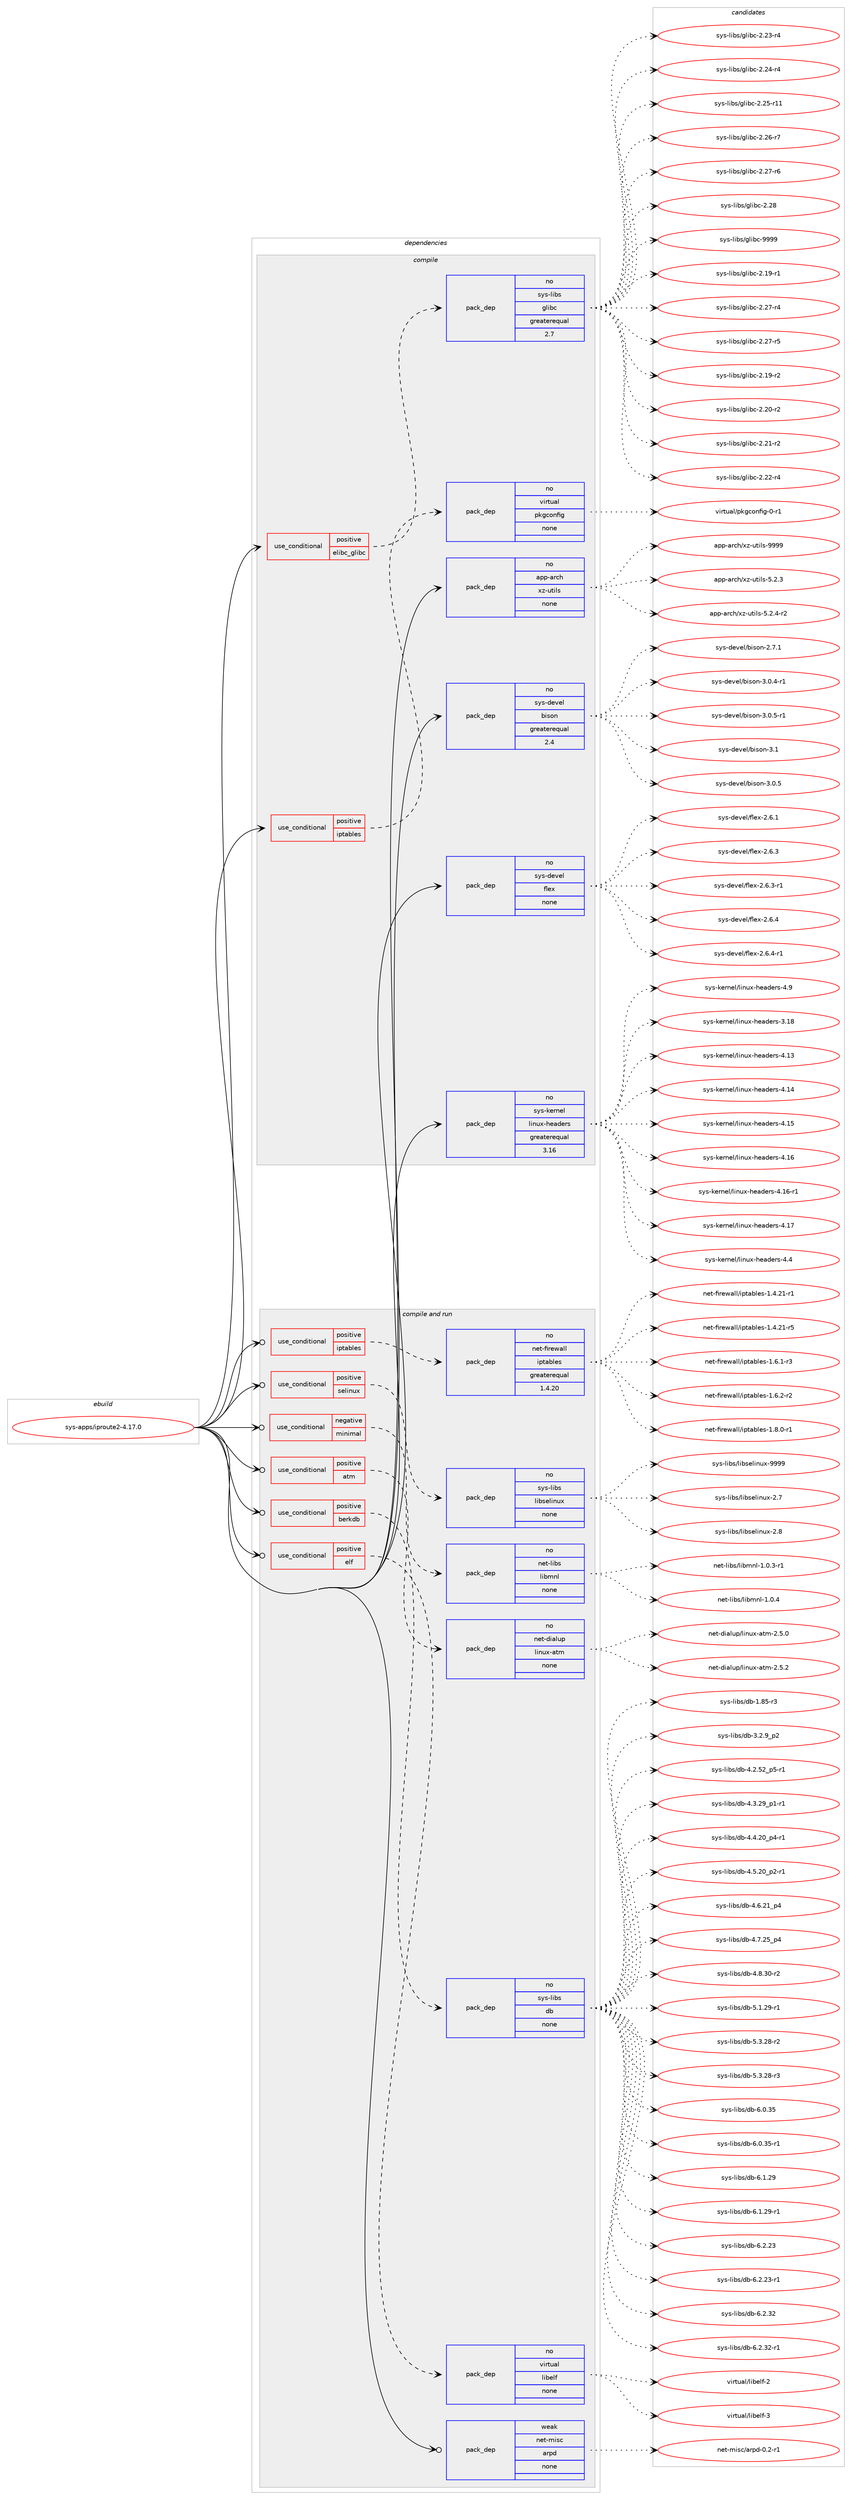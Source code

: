 digraph prolog {

# *************
# Graph options
# *************

newrank=true;
concentrate=true;
compound=true;
graph [rankdir=LR,fontname=Helvetica,fontsize=10,ranksep=1.5];#, ranksep=2.5, nodesep=0.2];
edge  [arrowhead=vee];
node  [fontname=Helvetica,fontsize=10];

# **********
# The ebuild
# **********

subgraph cluster_leftcol {
color=gray;
rank=same;
label=<<i>ebuild</i>>;
id [label="sys-apps/iproute2-4.17.0", color=red, width=4, href="../sys-apps/iproute2-4.17.0.svg"];
}

# ****************
# The dependencies
# ****************

subgraph cluster_midcol {
color=gray;
label=<<i>dependencies</i>>;
subgraph cluster_compile {
fillcolor="#eeeeee";
style=filled;
label=<<i>compile</i>>;
subgraph cond4328 {
dependency13964 [label=<<TABLE BORDER="0" CELLBORDER="1" CELLSPACING="0" CELLPADDING="4"><TR><TD ROWSPAN="3" CELLPADDING="10">use_conditional</TD></TR><TR><TD>positive</TD></TR><TR><TD>elibc_glibc</TD></TR></TABLE>>, shape=none, color=red];
subgraph pack9390 {
dependency13965 [label=<<TABLE BORDER="0" CELLBORDER="1" CELLSPACING="0" CELLPADDING="4" WIDTH="220"><TR><TD ROWSPAN="6" CELLPADDING="30">pack_dep</TD></TR><TR><TD WIDTH="110">no</TD></TR><TR><TD>sys-libs</TD></TR><TR><TD>glibc</TD></TR><TR><TD>greaterequal</TD></TR><TR><TD>2.7</TD></TR></TABLE>>, shape=none, color=blue];
}
dependency13964:e -> dependency13965:w [weight=20,style="dashed",arrowhead="vee"];
}
id:e -> dependency13964:w [weight=20,style="solid",arrowhead="vee"];
subgraph cond4329 {
dependency13966 [label=<<TABLE BORDER="0" CELLBORDER="1" CELLSPACING="0" CELLPADDING="4"><TR><TD ROWSPAN="3" CELLPADDING="10">use_conditional</TD></TR><TR><TD>positive</TD></TR><TR><TD>iptables</TD></TR></TABLE>>, shape=none, color=red];
subgraph pack9391 {
dependency13967 [label=<<TABLE BORDER="0" CELLBORDER="1" CELLSPACING="0" CELLPADDING="4" WIDTH="220"><TR><TD ROWSPAN="6" CELLPADDING="30">pack_dep</TD></TR><TR><TD WIDTH="110">no</TD></TR><TR><TD>virtual</TD></TR><TR><TD>pkgconfig</TD></TR><TR><TD>none</TD></TR><TR><TD></TD></TR></TABLE>>, shape=none, color=blue];
}
dependency13966:e -> dependency13967:w [weight=20,style="dashed",arrowhead="vee"];
}
id:e -> dependency13966:w [weight=20,style="solid",arrowhead="vee"];
subgraph pack9392 {
dependency13968 [label=<<TABLE BORDER="0" CELLBORDER="1" CELLSPACING="0" CELLPADDING="4" WIDTH="220"><TR><TD ROWSPAN="6" CELLPADDING="30">pack_dep</TD></TR><TR><TD WIDTH="110">no</TD></TR><TR><TD>app-arch</TD></TR><TR><TD>xz-utils</TD></TR><TR><TD>none</TD></TR><TR><TD></TD></TR></TABLE>>, shape=none, color=blue];
}
id:e -> dependency13968:w [weight=20,style="solid",arrowhead="vee"];
subgraph pack9393 {
dependency13969 [label=<<TABLE BORDER="0" CELLBORDER="1" CELLSPACING="0" CELLPADDING="4" WIDTH="220"><TR><TD ROWSPAN="6" CELLPADDING="30">pack_dep</TD></TR><TR><TD WIDTH="110">no</TD></TR><TR><TD>sys-devel</TD></TR><TR><TD>bison</TD></TR><TR><TD>greaterequal</TD></TR><TR><TD>2.4</TD></TR></TABLE>>, shape=none, color=blue];
}
id:e -> dependency13969:w [weight=20,style="solid",arrowhead="vee"];
subgraph pack9394 {
dependency13970 [label=<<TABLE BORDER="0" CELLBORDER="1" CELLSPACING="0" CELLPADDING="4" WIDTH="220"><TR><TD ROWSPAN="6" CELLPADDING="30">pack_dep</TD></TR><TR><TD WIDTH="110">no</TD></TR><TR><TD>sys-devel</TD></TR><TR><TD>flex</TD></TR><TR><TD>none</TD></TR><TR><TD></TD></TR></TABLE>>, shape=none, color=blue];
}
id:e -> dependency13970:w [weight=20,style="solid",arrowhead="vee"];
subgraph pack9395 {
dependency13971 [label=<<TABLE BORDER="0" CELLBORDER="1" CELLSPACING="0" CELLPADDING="4" WIDTH="220"><TR><TD ROWSPAN="6" CELLPADDING="30">pack_dep</TD></TR><TR><TD WIDTH="110">no</TD></TR><TR><TD>sys-kernel</TD></TR><TR><TD>linux-headers</TD></TR><TR><TD>greaterequal</TD></TR><TR><TD>3.16</TD></TR></TABLE>>, shape=none, color=blue];
}
id:e -> dependency13971:w [weight=20,style="solid",arrowhead="vee"];
}
subgraph cluster_compileandrun {
fillcolor="#eeeeee";
style=filled;
label=<<i>compile and run</i>>;
subgraph cond4330 {
dependency13972 [label=<<TABLE BORDER="0" CELLBORDER="1" CELLSPACING="0" CELLPADDING="4"><TR><TD ROWSPAN="3" CELLPADDING="10">use_conditional</TD></TR><TR><TD>negative</TD></TR><TR><TD>minimal</TD></TR></TABLE>>, shape=none, color=red];
subgraph pack9396 {
dependency13973 [label=<<TABLE BORDER="0" CELLBORDER="1" CELLSPACING="0" CELLPADDING="4" WIDTH="220"><TR><TD ROWSPAN="6" CELLPADDING="30">pack_dep</TD></TR><TR><TD WIDTH="110">no</TD></TR><TR><TD>net-libs</TD></TR><TR><TD>libmnl</TD></TR><TR><TD>none</TD></TR><TR><TD></TD></TR></TABLE>>, shape=none, color=blue];
}
dependency13972:e -> dependency13973:w [weight=20,style="dashed",arrowhead="vee"];
}
id:e -> dependency13972:w [weight=20,style="solid",arrowhead="odotvee"];
subgraph cond4331 {
dependency13974 [label=<<TABLE BORDER="0" CELLBORDER="1" CELLSPACING="0" CELLPADDING="4"><TR><TD ROWSPAN="3" CELLPADDING="10">use_conditional</TD></TR><TR><TD>positive</TD></TR><TR><TD>atm</TD></TR></TABLE>>, shape=none, color=red];
subgraph pack9397 {
dependency13975 [label=<<TABLE BORDER="0" CELLBORDER="1" CELLSPACING="0" CELLPADDING="4" WIDTH="220"><TR><TD ROWSPAN="6" CELLPADDING="30">pack_dep</TD></TR><TR><TD WIDTH="110">no</TD></TR><TR><TD>net-dialup</TD></TR><TR><TD>linux-atm</TD></TR><TR><TD>none</TD></TR><TR><TD></TD></TR></TABLE>>, shape=none, color=blue];
}
dependency13974:e -> dependency13975:w [weight=20,style="dashed",arrowhead="vee"];
}
id:e -> dependency13974:w [weight=20,style="solid",arrowhead="odotvee"];
subgraph cond4332 {
dependency13976 [label=<<TABLE BORDER="0" CELLBORDER="1" CELLSPACING="0" CELLPADDING="4"><TR><TD ROWSPAN="3" CELLPADDING="10">use_conditional</TD></TR><TR><TD>positive</TD></TR><TR><TD>berkdb</TD></TR></TABLE>>, shape=none, color=red];
subgraph pack9398 {
dependency13977 [label=<<TABLE BORDER="0" CELLBORDER="1" CELLSPACING="0" CELLPADDING="4" WIDTH="220"><TR><TD ROWSPAN="6" CELLPADDING="30">pack_dep</TD></TR><TR><TD WIDTH="110">no</TD></TR><TR><TD>sys-libs</TD></TR><TR><TD>db</TD></TR><TR><TD>none</TD></TR><TR><TD></TD></TR></TABLE>>, shape=none, color=blue];
}
dependency13976:e -> dependency13977:w [weight=20,style="dashed",arrowhead="vee"];
}
id:e -> dependency13976:w [weight=20,style="solid",arrowhead="odotvee"];
subgraph cond4333 {
dependency13978 [label=<<TABLE BORDER="0" CELLBORDER="1" CELLSPACING="0" CELLPADDING="4"><TR><TD ROWSPAN="3" CELLPADDING="10">use_conditional</TD></TR><TR><TD>positive</TD></TR><TR><TD>elf</TD></TR></TABLE>>, shape=none, color=red];
subgraph pack9399 {
dependency13979 [label=<<TABLE BORDER="0" CELLBORDER="1" CELLSPACING="0" CELLPADDING="4" WIDTH="220"><TR><TD ROWSPAN="6" CELLPADDING="30">pack_dep</TD></TR><TR><TD WIDTH="110">no</TD></TR><TR><TD>virtual</TD></TR><TR><TD>libelf</TD></TR><TR><TD>none</TD></TR><TR><TD></TD></TR></TABLE>>, shape=none, color=blue];
}
dependency13978:e -> dependency13979:w [weight=20,style="dashed",arrowhead="vee"];
}
id:e -> dependency13978:w [weight=20,style="solid",arrowhead="odotvee"];
subgraph cond4334 {
dependency13980 [label=<<TABLE BORDER="0" CELLBORDER="1" CELLSPACING="0" CELLPADDING="4"><TR><TD ROWSPAN="3" CELLPADDING="10">use_conditional</TD></TR><TR><TD>positive</TD></TR><TR><TD>iptables</TD></TR></TABLE>>, shape=none, color=red];
subgraph pack9400 {
dependency13981 [label=<<TABLE BORDER="0" CELLBORDER="1" CELLSPACING="0" CELLPADDING="4" WIDTH="220"><TR><TD ROWSPAN="6" CELLPADDING="30">pack_dep</TD></TR><TR><TD WIDTH="110">no</TD></TR><TR><TD>net-firewall</TD></TR><TR><TD>iptables</TD></TR><TR><TD>greaterequal</TD></TR><TR><TD>1.4.20</TD></TR></TABLE>>, shape=none, color=blue];
}
dependency13980:e -> dependency13981:w [weight=20,style="dashed",arrowhead="vee"];
}
id:e -> dependency13980:w [weight=20,style="solid",arrowhead="odotvee"];
subgraph cond4335 {
dependency13982 [label=<<TABLE BORDER="0" CELLBORDER="1" CELLSPACING="0" CELLPADDING="4"><TR><TD ROWSPAN="3" CELLPADDING="10">use_conditional</TD></TR><TR><TD>positive</TD></TR><TR><TD>selinux</TD></TR></TABLE>>, shape=none, color=red];
subgraph pack9401 {
dependency13983 [label=<<TABLE BORDER="0" CELLBORDER="1" CELLSPACING="0" CELLPADDING="4" WIDTH="220"><TR><TD ROWSPAN="6" CELLPADDING="30">pack_dep</TD></TR><TR><TD WIDTH="110">no</TD></TR><TR><TD>sys-libs</TD></TR><TR><TD>libselinux</TD></TR><TR><TD>none</TD></TR><TR><TD></TD></TR></TABLE>>, shape=none, color=blue];
}
dependency13982:e -> dependency13983:w [weight=20,style="dashed",arrowhead="vee"];
}
id:e -> dependency13982:w [weight=20,style="solid",arrowhead="odotvee"];
subgraph pack9402 {
dependency13984 [label=<<TABLE BORDER="0" CELLBORDER="1" CELLSPACING="0" CELLPADDING="4" WIDTH="220"><TR><TD ROWSPAN="6" CELLPADDING="30">pack_dep</TD></TR><TR><TD WIDTH="110">weak</TD></TR><TR><TD>net-misc</TD></TR><TR><TD>arpd</TD></TR><TR><TD>none</TD></TR><TR><TD></TD></TR></TABLE>>, shape=none, color=blue];
}
id:e -> dependency13984:w [weight=20,style="solid",arrowhead="odotvee"];
}
subgraph cluster_run {
fillcolor="#eeeeee";
style=filled;
label=<<i>run</i>>;
}
}

# **************
# The candidates
# **************

subgraph cluster_choices {
rank=same;
color=gray;
label=<<i>candidates</i>>;

subgraph choice9390 {
color=black;
nodesep=1;
choice115121115451081059811547103108105989945504649574511449 [label="sys-libs/glibc-2.19-r1", color=red, width=4,href="../sys-libs/glibc-2.19-r1.svg"];
choice115121115451081059811547103108105989945504650554511452 [label="sys-libs/glibc-2.27-r4", color=red, width=4,href="../sys-libs/glibc-2.27-r4.svg"];
choice115121115451081059811547103108105989945504650554511453 [label="sys-libs/glibc-2.27-r5", color=red, width=4,href="../sys-libs/glibc-2.27-r5.svg"];
choice115121115451081059811547103108105989945504649574511450 [label="sys-libs/glibc-2.19-r2", color=red, width=4,href="../sys-libs/glibc-2.19-r2.svg"];
choice115121115451081059811547103108105989945504650484511450 [label="sys-libs/glibc-2.20-r2", color=red, width=4,href="../sys-libs/glibc-2.20-r2.svg"];
choice115121115451081059811547103108105989945504650494511450 [label="sys-libs/glibc-2.21-r2", color=red, width=4,href="../sys-libs/glibc-2.21-r2.svg"];
choice115121115451081059811547103108105989945504650504511452 [label="sys-libs/glibc-2.22-r4", color=red, width=4,href="../sys-libs/glibc-2.22-r4.svg"];
choice115121115451081059811547103108105989945504650514511452 [label="sys-libs/glibc-2.23-r4", color=red, width=4,href="../sys-libs/glibc-2.23-r4.svg"];
choice115121115451081059811547103108105989945504650524511452 [label="sys-libs/glibc-2.24-r4", color=red, width=4,href="../sys-libs/glibc-2.24-r4.svg"];
choice11512111545108105981154710310810598994550465053451144949 [label="sys-libs/glibc-2.25-r11", color=red, width=4,href="../sys-libs/glibc-2.25-r11.svg"];
choice115121115451081059811547103108105989945504650544511455 [label="sys-libs/glibc-2.26-r7", color=red, width=4,href="../sys-libs/glibc-2.26-r7.svg"];
choice115121115451081059811547103108105989945504650554511454 [label="sys-libs/glibc-2.27-r6", color=red, width=4,href="../sys-libs/glibc-2.27-r6.svg"];
choice11512111545108105981154710310810598994550465056 [label="sys-libs/glibc-2.28", color=red, width=4,href="../sys-libs/glibc-2.28.svg"];
choice11512111545108105981154710310810598994557575757 [label="sys-libs/glibc-9999", color=red, width=4,href="../sys-libs/glibc-9999.svg"];
dependency13965:e -> choice115121115451081059811547103108105989945504649574511449:w [style=dotted,weight="100"];
dependency13965:e -> choice115121115451081059811547103108105989945504650554511452:w [style=dotted,weight="100"];
dependency13965:e -> choice115121115451081059811547103108105989945504650554511453:w [style=dotted,weight="100"];
dependency13965:e -> choice115121115451081059811547103108105989945504649574511450:w [style=dotted,weight="100"];
dependency13965:e -> choice115121115451081059811547103108105989945504650484511450:w [style=dotted,weight="100"];
dependency13965:e -> choice115121115451081059811547103108105989945504650494511450:w [style=dotted,weight="100"];
dependency13965:e -> choice115121115451081059811547103108105989945504650504511452:w [style=dotted,weight="100"];
dependency13965:e -> choice115121115451081059811547103108105989945504650514511452:w [style=dotted,weight="100"];
dependency13965:e -> choice115121115451081059811547103108105989945504650524511452:w [style=dotted,weight="100"];
dependency13965:e -> choice11512111545108105981154710310810598994550465053451144949:w [style=dotted,weight="100"];
dependency13965:e -> choice115121115451081059811547103108105989945504650544511455:w [style=dotted,weight="100"];
dependency13965:e -> choice115121115451081059811547103108105989945504650554511454:w [style=dotted,weight="100"];
dependency13965:e -> choice11512111545108105981154710310810598994550465056:w [style=dotted,weight="100"];
dependency13965:e -> choice11512111545108105981154710310810598994557575757:w [style=dotted,weight="100"];
}
subgraph choice9391 {
color=black;
nodesep=1;
choice11810511411611797108471121071039911111010210510345484511449 [label="virtual/pkgconfig-0-r1", color=red, width=4,href="../virtual/pkgconfig-0-r1.svg"];
dependency13967:e -> choice11810511411611797108471121071039911111010210510345484511449:w [style=dotted,weight="100"];
}
subgraph choice9392 {
color=black;
nodesep=1;
choice971121124597114991044712012245117116105108115455346504651 [label="app-arch/xz-utils-5.2.3", color=red, width=4,href="../app-arch/xz-utils-5.2.3.svg"];
choice9711211245971149910447120122451171161051081154553465046524511450 [label="app-arch/xz-utils-5.2.4-r2", color=red, width=4,href="../app-arch/xz-utils-5.2.4-r2.svg"];
choice9711211245971149910447120122451171161051081154557575757 [label="app-arch/xz-utils-9999", color=red, width=4,href="../app-arch/xz-utils-9999.svg"];
dependency13968:e -> choice971121124597114991044712012245117116105108115455346504651:w [style=dotted,weight="100"];
dependency13968:e -> choice9711211245971149910447120122451171161051081154553465046524511450:w [style=dotted,weight="100"];
dependency13968:e -> choice9711211245971149910447120122451171161051081154557575757:w [style=dotted,weight="100"];
}
subgraph choice9393 {
color=black;
nodesep=1;
choice115121115451001011181011084798105115111110455146484653 [label="sys-devel/bison-3.0.5", color=red, width=4,href="../sys-devel/bison-3.0.5.svg"];
choice115121115451001011181011084798105115111110455046554649 [label="sys-devel/bison-2.7.1", color=red, width=4,href="../sys-devel/bison-2.7.1.svg"];
choice1151211154510010111810110847981051151111104551464846524511449 [label="sys-devel/bison-3.0.4-r1", color=red, width=4,href="../sys-devel/bison-3.0.4-r1.svg"];
choice1151211154510010111810110847981051151111104551464846534511449 [label="sys-devel/bison-3.0.5-r1", color=red, width=4,href="../sys-devel/bison-3.0.5-r1.svg"];
choice11512111545100101118101108479810511511111045514649 [label="sys-devel/bison-3.1", color=red, width=4,href="../sys-devel/bison-3.1.svg"];
dependency13969:e -> choice115121115451001011181011084798105115111110455146484653:w [style=dotted,weight="100"];
dependency13969:e -> choice115121115451001011181011084798105115111110455046554649:w [style=dotted,weight="100"];
dependency13969:e -> choice1151211154510010111810110847981051151111104551464846524511449:w [style=dotted,weight="100"];
dependency13969:e -> choice1151211154510010111810110847981051151111104551464846534511449:w [style=dotted,weight="100"];
dependency13969:e -> choice11512111545100101118101108479810511511111045514649:w [style=dotted,weight="100"];
}
subgraph choice9394 {
color=black;
nodesep=1;
choice1151211154510010111810110847102108101120455046544649 [label="sys-devel/flex-2.6.1", color=red, width=4,href="../sys-devel/flex-2.6.1.svg"];
choice1151211154510010111810110847102108101120455046544651 [label="sys-devel/flex-2.6.3", color=red, width=4,href="../sys-devel/flex-2.6.3.svg"];
choice11512111545100101118101108471021081011204550465446514511449 [label="sys-devel/flex-2.6.3-r1", color=red, width=4,href="../sys-devel/flex-2.6.3-r1.svg"];
choice1151211154510010111810110847102108101120455046544652 [label="sys-devel/flex-2.6.4", color=red, width=4,href="../sys-devel/flex-2.6.4.svg"];
choice11512111545100101118101108471021081011204550465446524511449 [label="sys-devel/flex-2.6.4-r1", color=red, width=4,href="../sys-devel/flex-2.6.4-r1.svg"];
dependency13970:e -> choice1151211154510010111810110847102108101120455046544649:w [style=dotted,weight="100"];
dependency13970:e -> choice1151211154510010111810110847102108101120455046544651:w [style=dotted,weight="100"];
dependency13970:e -> choice11512111545100101118101108471021081011204550465446514511449:w [style=dotted,weight="100"];
dependency13970:e -> choice1151211154510010111810110847102108101120455046544652:w [style=dotted,weight="100"];
dependency13970:e -> choice11512111545100101118101108471021081011204550465446524511449:w [style=dotted,weight="100"];
}
subgraph choice9395 {
color=black;
nodesep=1;
choice115121115451071011141101011084710810511011712045104101971001011141154551464956 [label="sys-kernel/linux-headers-3.18", color=red, width=4,href="../sys-kernel/linux-headers-3.18.svg"];
choice115121115451071011141101011084710810511011712045104101971001011141154552464951 [label="sys-kernel/linux-headers-4.13", color=red, width=4,href="../sys-kernel/linux-headers-4.13.svg"];
choice115121115451071011141101011084710810511011712045104101971001011141154552464952 [label="sys-kernel/linux-headers-4.14", color=red, width=4,href="../sys-kernel/linux-headers-4.14.svg"];
choice115121115451071011141101011084710810511011712045104101971001011141154552464953 [label="sys-kernel/linux-headers-4.15", color=red, width=4,href="../sys-kernel/linux-headers-4.15.svg"];
choice115121115451071011141101011084710810511011712045104101971001011141154552464954 [label="sys-kernel/linux-headers-4.16", color=red, width=4,href="../sys-kernel/linux-headers-4.16.svg"];
choice1151211154510710111411010110847108105110117120451041019710010111411545524649544511449 [label="sys-kernel/linux-headers-4.16-r1", color=red, width=4,href="../sys-kernel/linux-headers-4.16-r1.svg"];
choice115121115451071011141101011084710810511011712045104101971001011141154552464955 [label="sys-kernel/linux-headers-4.17", color=red, width=4,href="../sys-kernel/linux-headers-4.17.svg"];
choice1151211154510710111411010110847108105110117120451041019710010111411545524652 [label="sys-kernel/linux-headers-4.4", color=red, width=4,href="../sys-kernel/linux-headers-4.4.svg"];
choice1151211154510710111411010110847108105110117120451041019710010111411545524657 [label="sys-kernel/linux-headers-4.9", color=red, width=4,href="../sys-kernel/linux-headers-4.9.svg"];
dependency13971:e -> choice115121115451071011141101011084710810511011712045104101971001011141154551464956:w [style=dotted,weight="100"];
dependency13971:e -> choice115121115451071011141101011084710810511011712045104101971001011141154552464951:w [style=dotted,weight="100"];
dependency13971:e -> choice115121115451071011141101011084710810511011712045104101971001011141154552464952:w [style=dotted,weight="100"];
dependency13971:e -> choice115121115451071011141101011084710810511011712045104101971001011141154552464953:w [style=dotted,weight="100"];
dependency13971:e -> choice115121115451071011141101011084710810511011712045104101971001011141154552464954:w [style=dotted,weight="100"];
dependency13971:e -> choice1151211154510710111411010110847108105110117120451041019710010111411545524649544511449:w [style=dotted,weight="100"];
dependency13971:e -> choice115121115451071011141101011084710810511011712045104101971001011141154552464955:w [style=dotted,weight="100"];
dependency13971:e -> choice1151211154510710111411010110847108105110117120451041019710010111411545524652:w [style=dotted,weight="100"];
dependency13971:e -> choice1151211154510710111411010110847108105110117120451041019710010111411545524657:w [style=dotted,weight="100"];
}
subgraph choice9396 {
color=black;
nodesep=1;
choice110101116451081059811547108105981091101084549464846514511449 [label="net-libs/libmnl-1.0.3-r1", color=red, width=4,href="../net-libs/libmnl-1.0.3-r1.svg"];
choice11010111645108105981154710810598109110108454946484652 [label="net-libs/libmnl-1.0.4", color=red, width=4,href="../net-libs/libmnl-1.0.4.svg"];
dependency13973:e -> choice110101116451081059811547108105981091101084549464846514511449:w [style=dotted,weight="100"];
dependency13973:e -> choice11010111645108105981154710810598109110108454946484652:w [style=dotted,weight="100"];
}
subgraph choice9397 {
color=black;
nodesep=1;
choice1101011164510010597108117112471081051101171204597116109455046534648 [label="net-dialup/linux-atm-2.5.0", color=red, width=4,href="../net-dialup/linux-atm-2.5.0.svg"];
choice1101011164510010597108117112471081051101171204597116109455046534650 [label="net-dialup/linux-atm-2.5.2", color=red, width=4,href="../net-dialup/linux-atm-2.5.2.svg"];
dependency13975:e -> choice1101011164510010597108117112471081051101171204597116109455046534648:w [style=dotted,weight="100"];
dependency13975:e -> choice1101011164510010597108117112471081051101171204597116109455046534650:w [style=dotted,weight="100"];
}
subgraph choice9398 {
color=black;
nodesep=1;
choice1151211154510810598115471009845494656534511451 [label="sys-libs/db-1.85-r3", color=red, width=4,href="../sys-libs/db-1.85-r3.svg"];
choice115121115451081059811547100984551465046579511250 [label="sys-libs/db-3.2.9_p2", color=red, width=4,href="../sys-libs/db-3.2.9_p2.svg"];
choice115121115451081059811547100984552465046535095112534511449 [label="sys-libs/db-4.2.52_p5-r1", color=red, width=4,href="../sys-libs/db-4.2.52_p5-r1.svg"];
choice115121115451081059811547100984552465146505795112494511449 [label="sys-libs/db-4.3.29_p1-r1", color=red, width=4,href="../sys-libs/db-4.3.29_p1-r1.svg"];
choice115121115451081059811547100984552465246504895112524511449 [label="sys-libs/db-4.4.20_p4-r1", color=red, width=4,href="../sys-libs/db-4.4.20_p4-r1.svg"];
choice115121115451081059811547100984552465346504895112504511449 [label="sys-libs/db-4.5.20_p2-r1", color=red, width=4,href="../sys-libs/db-4.5.20_p2-r1.svg"];
choice11512111545108105981154710098455246544650499511252 [label="sys-libs/db-4.6.21_p4", color=red, width=4,href="../sys-libs/db-4.6.21_p4.svg"];
choice11512111545108105981154710098455246554650539511252 [label="sys-libs/db-4.7.25_p4", color=red, width=4,href="../sys-libs/db-4.7.25_p4.svg"];
choice11512111545108105981154710098455246564651484511450 [label="sys-libs/db-4.8.30-r2", color=red, width=4,href="../sys-libs/db-4.8.30-r2.svg"];
choice11512111545108105981154710098455346494650574511449 [label="sys-libs/db-5.1.29-r1", color=red, width=4,href="../sys-libs/db-5.1.29-r1.svg"];
choice11512111545108105981154710098455346514650564511450 [label="sys-libs/db-5.3.28-r2", color=red, width=4,href="../sys-libs/db-5.3.28-r2.svg"];
choice11512111545108105981154710098455346514650564511451 [label="sys-libs/db-5.3.28-r3", color=red, width=4,href="../sys-libs/db-5.3.28-r3.svg"];
choice1151211154510810598115471009845544648465153 [label="sys-libs/db-6.0.35", color=red, width=4,href="../sys-libs/db-6.0.35.svg"];
choice11512111545108105981154710098455446484651534511449 [label="sys-libs/db-6.0.35-r1", color=red, width=4,href="../sys-libs/db-6.0.35-r1.svg"];
choice1151211154510810598115471009845544649465057 [label="sys-libs/db-6.1.29", color=red, width=4,href="../sys-libs/db-6.1.29.svg"];
choice11512111545108105981154710098455446494650574511449 [label="sys-libs/db-6.1.29-r1", color=red, width=4,href="../sys-libs/db-6.1.29-r1.svg"];
choice1151211154510810598115471009845544650465051 [label="sys-libs/db-6.2.23", color=red, width=4,href="../sys-libs/db-6.2.23.svg"];
choice11512111545108105981154710098455446504650514511449 [label="sys-libs/db-6.2.23-r1", color=red, width=4,href="../sys-libs/db-6.2.23-r1.svg"];
choice1151211154510810598115471009845544650465150 [label="sys-libs/db-6.2.32", color=red, width=4,href="../sys-libs/db-6.2.32.svg"];
choice11512111545108105981154710098455446504651504511449 [label="sys-libs/db-6.2.32-r1", color=red, width=4,href="../sys-libs/db-6.2.32-r1.svg"];
dependency13977:e -> choice1151211154510810598115471009845494656534511451:w [style=dotted,weight="100"];
dependency13977:e -> choice115121115451081059811547100984551465046579511250:w [style=dotted,weight="100"];
dependency13977:e -> choice115121115451081059811547100984552465046535095112534511449:w [style=dotted,weight="100"];
dependency13977:e -> choice115121115451081059811547100984552465146505795112494511449:w [style=dotted,weight="100"];
dependency13977:e -> choice115121115451081059811547100984552465246504895112524511449:w [style=dotted,weight="100"];
dependency13977:e -> choice115121115451081059811547100984552465346504895112504511449:w [style=dotted,weight="100"];
dependency13977:e -> choice11512111545108105981154710098455246544650499511252:w [style=dotted,weight="100"];
dependency13977:e -> choice11512111545108105981154710098455246554650539511252:w [style=dotted,weight="100"];
dependency13977:e -> choice11512111545108105981154710098455246564651484511450:w [style=dotted,weight="100"];
dependency13977:e -> choice11512111545108105981154710098455346494650574511449:w [style=dotted,weight="100"];
dependency13977:e -> choice11512111545108105981154710098455346514650564511450:w [style=dotted,weight="100"];
dependency13977:e -> choice11512111545108105981154710098455346514650564511451:w [style=dotted,weight="100"];
dependency13977:e -> choice1151211154510810598115471009845544648465153:w [style=dotted,weight="100"];
dependency13977:e -> choice11512111545108105981154710098455446484651534511449:w [style=dotted,weight="100"];
dependency13977:e -> choice1151211154510810598115471009845544649465057:w [style=dotted,weight="100"];
dependency13977:e -> choice11512111545108105981154710098455446494650574511449:w [style=dotted,weight="100"];
dependency13977:e -> choice1151211154510810598115471009845544650465051:w [style=dotted,weight="100"];
dependency13977:e -> choice11512111545108105981154710098455446504650514511449:w [style=dotted,weight="100"];
dependency13977:e -> choice1151211154510810598115471009845544650465150:w [style=dotted,weight="100"];
dependency13977:e -> choice11512111545108105981154710098455446504651504511449:w [style=dotted,weight="100"];
}
subgraph choice9399 {
color=black;
nodesep=1;
choice1181051141161179710847108105981011081024550 [label="virtual/libelf-2", color=red, width=4,href="../virtual/libelf-2.svg"];
choice1181051141161179710847108105981011081024551 [label="virtual/libelf-3", color=red, width=4,href="../virtual/libelf-3.svg"];
dependency13979:e -> choice1181051141161179710847108105981011081024550:w [style=dotted,weight="100"];
dependency13979:e -> choice1181051141161179710847108105981011081024551:w [style=dotted,weight="100"];
}
subgraph choice9400 {
color=black;
nodesep=1;
choice1101011164510210511410111997108108471051121169798108101115454946524650494511449 [label="net-firewall/iptables-1.4.21-r1", color=red, width=4,href="../net-firewall/iptables-1.4.21-r1.svg"];
choice1101011164510210511410111997108108471051121169798108101115454946524650494511453 [label="net-firewall/iptables-1.4.21-r5", color=red, width=4,href="../net-firewall/iptables-1.4.21-r5.svg"];
choice11010111645102105114101119971081084710511211697981081011154549465446494511451 [label="net-firewall/iptables-1.6.1-r3", color=red, width=4,href="../net-firewall/iptables-1.6.1-r3.svg"];
choice11010111645102105114101119971081084710511211697981081011154549465446504511450 [label="net-firewall/iptables-1.6.2-r2", color=red, width=4,href="../net-firewall/iptables-1.6.2-r2.svg"];
choice11010111645102105114101119971081084710511211697981081011154549465646484511449 [label="net-firewall/iptables-1.8.0-r1", color=red, width=4,href="../net-firewall/iptables-1.8.0-r1.svg"];
dependency13981:e -> choice1101011164510210511410111997108108471051121169798108101115454946524650494511449:w [style=dotted,weight="100"];
dependency13981:e -> choice1101011164510210511410111997108108471051121169798108101115454946524650494511453:w [style=dotted,weight="100"];
dependency13981:e -> choice11010111645102105114101119971081084710511211697981081011154549465446494511451:w [style=dotted,weight="100"];
dependency13981:e -> choice11010111645102105114101119971081084710511211697981081011154549465446504511450:w [style=dotted,weight="100"];
dependency13981:e -> choice11010111645102105114101119971081084710511211697981081011154549465646484511449:w [style=dotted,weight="100"];
}
subgraph choice9401 {
color=black;
nodesep=1;
choice1151211154510810598115471081059811510110810511011712045504655 [label="sys-libs/libselinux-2.7", color=red, width=4,href="../sys-libs/libselinux-2.7.svg"];
choice1151211154510810598115471081059811510110810511011712045504656 [label="sys-libs/libselinux-2.8", color=red, width=4,href="../sys-libs/libselinux-2.8.svg"];
choice115121115451081059811547108105981151011081051101171204557575757 [label="sys-libs/libselinux-9999", color=red, width=4,href="../sys-libs/libselinux-9999.svg"];
dependency13983:e -> choice1151211154510810598115471081059811510110810511011712045504655:w [style=dotted,weight="100"];
dependency13983:e -> choice1151211154510810598115471081059811510110810511011712045504656:w [style=dotted,weight="100"];
dependency13983:e -> choice115121115451081059811547108105981151011081051101171204557575757:w [style=dotted,weight="100"];
}
subgraph choice9402 {
color=black;
nodesep=1;
choice11010111645109105115994797114112100454846504511449 [label="net-misc/arpd-0.2-r1", color=red, width=4,href="../net-misc/arpd-0.2-r1.svg"];
dependency13984:e -> choice11010111645109105115994797114112100454846504511449:w [style=dotted,weight="100"];
}
}

}
